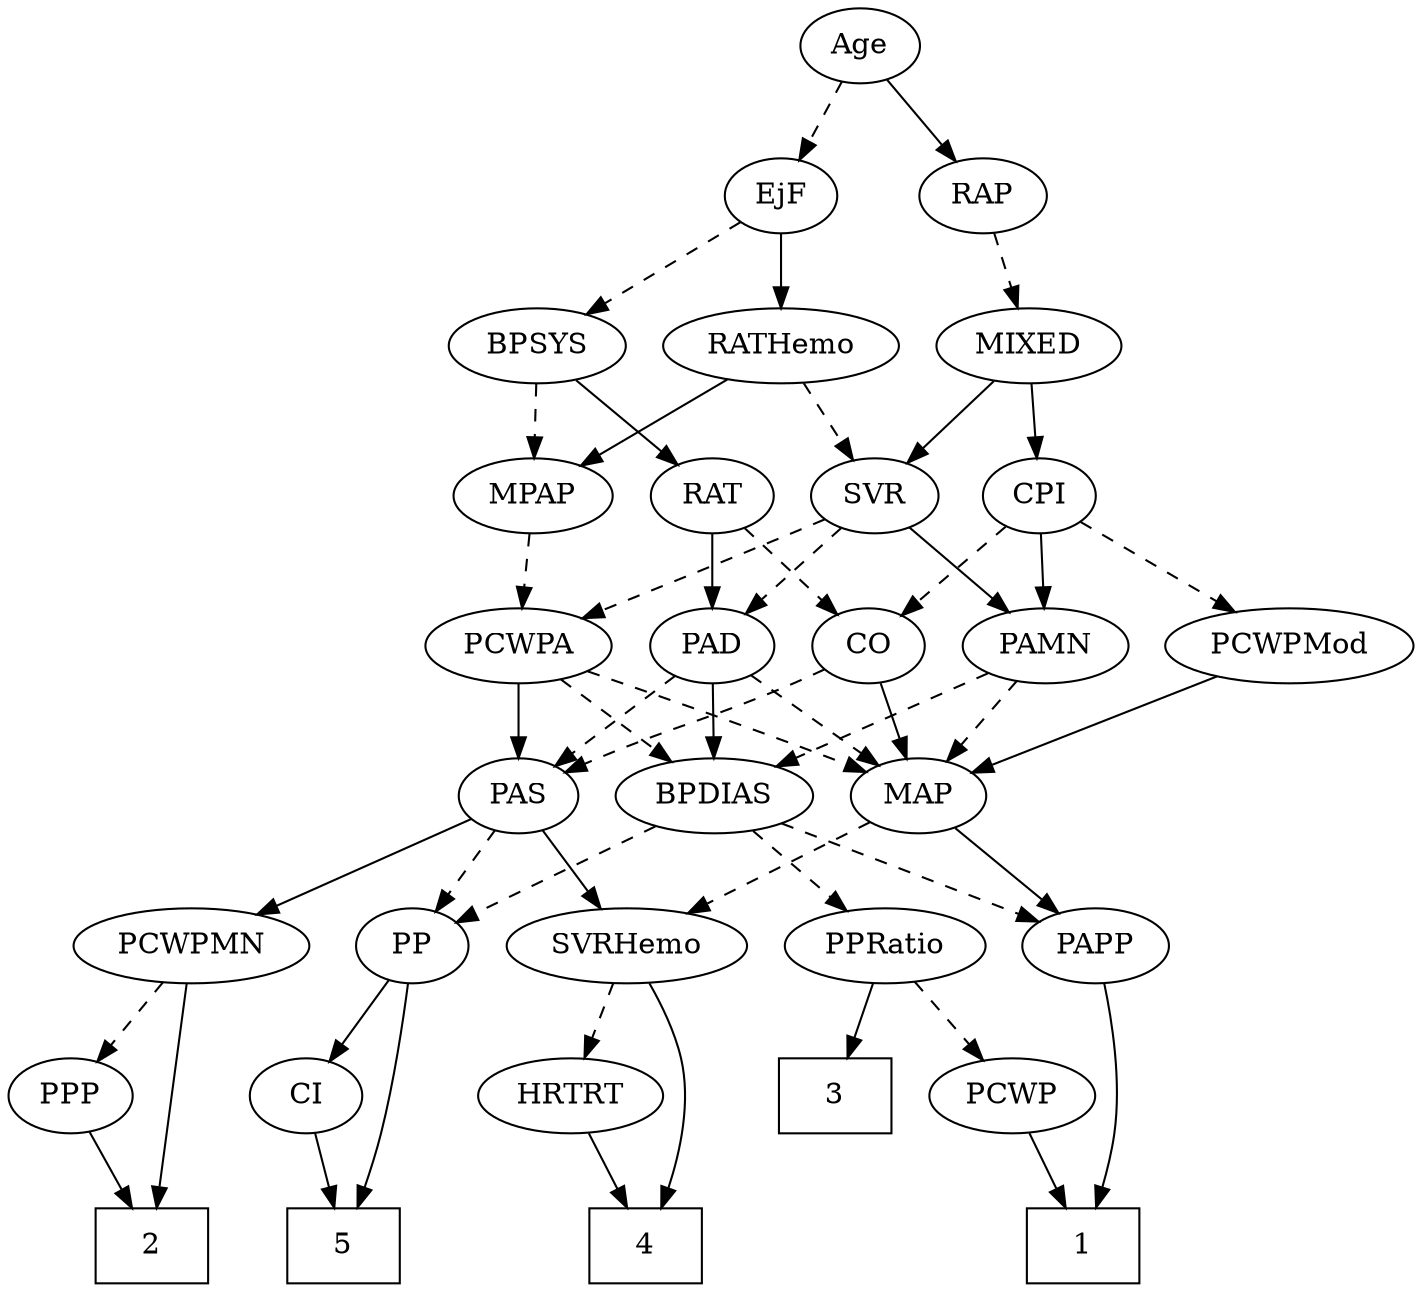strict digraph {
	graph [bb="0,0,633,612"];
	node [label="\N"];
	1	[height=0.5,
		pos="494,18",
		shape=box,
		width=0.75];
	2	[height=0.5,
		pos="64,18",
		shape=box,
		width=0.75];
	3	[height=0.5,
		pos="383,90",
		shape=box,
		width=0.75];
	4	[height=0.5,
		pos="294,18",
		shape=box,
		width=0.75];
	5	[height=0.5,
		pos="155,18",
		shape=box,
		width=0.75];
	Age	[height=0.5,
		pos="387,594",
		width=0.75];
	EjF	[height=0.5,
		pos="351,522",
		width=0.75];
	Age -> EjF	[pos="e,359.3,539.15 378.65,576.76 374.29,568.28 368.85,557.71 363.96,548.2",
		style=dashed];
	RAP	[height=0.5,
		pos="441,522",
		width=0.77632];
	Age -> RAP	[pos="e,429.05,538.49 398.98,577.46 405.98,568.4 414.94,556.79 422.79,546.61",
		style=solid];
	BPSYS	[height=0.5,
		pos="246,450",
		width=1.0471];
	EjF -> BPSYS	[pos="e,267.14,465.09 332.23,508.49 316.51,498.01 293.81,482.87 275.64,470.76",
		style=dashed];
	RATHemo	[height=0.5,
		pos="351,450",
		width=1.3721];
	EjF -> RATHemo	[pos="e,351,468.1 351,503.7 351,495.98 351,486.71 351,478.11",
		style=solid];
	MIXED	[height=0.5,
		pos="459,450",
		width=1.1193];
	RAP -> MIXED	[pos="e,454.56,468.28 445.36,504.05 447.36,496.26 449.79,486.82 452.04,478.08",
		style=dashed];
	CPI	[height=0.5,
		pos="470,378",
		width=0.75];
	MIXED -> CPI	[pos="e,467.31,396.1 461.72,431.7 462.93,423.98 464.39,414.71 465.74,406.11",
		style=solid];
	SVR	[height=0.5,
		pos="393,378",
		width=0.77632];
	MIXED -> SVR	[pos="e,407.01,393.86 444.02,433.12 435.17,423.73 423.83,411.7 414.09,401.36",
		style=solid];
	MPAP	[height=0.5,
		pos="240,378",
		width=0.97491];
	PCWPA	[height=0.5,
		pos="232,306",
		width=1.1555];
	MPAP -> PCWPA	[pos="e,233.95,324.1 238.02,359.7 237.14,351.98 236.08,342.71 235.1,334.11",
		style=dashed];
	BPSYS -> MPAP	[pos="e,241.47,396.1 244.52,431.7 243.86,423.98 243.06,414.71 242.32,406.11",
		style=dashed];
	RAT	[height=0.5,
		pos="320,378",
		width=0.75827];
	BPSYS -> RAT	[pos="e,304.63,393.54 262.42,433.46 272.66,423.78 285.99,411.17 297.24,400.53",
		style=solid];
	PAD	[height=0.5,
		pos="320,306",
		width=0.79437];
	PAS	[height=0.5,
		pos="233,234",
		width=0.75];
	PAD -> PAS	[pos="e,249.56,248.33 302.81,291.17 289.9,280.78 272.02,266.4 257.6,254.79",
		style=dashed];
	BPDIAS	[height=0.5,
		pos="320,234",
		width=1.1735];
	PAD -> BPDIAS	[pos="e,320,252.1 320,287.7 320,279.98 320,270.71 320,262.11",
		style=solid];
	MAP	[height=0.5,
		pos="411,234",
		width=0.84854];
	PAD -> MAP	[pos="e,393.2,248.69 337.55,291.5 351.05,281.11 369.93,266.59 385.17,254.87",
		style=dashed];
	CO	[height=0.5,
		pos="394,306",
		width=0.75];
	CO -> PAS	[pos="e,254.23,245.27 372.77,294.73 367.94,292.46 362.81,290.11 358,288 318.91,270.88 308.09,269.12 269,252 267.2,251.21 265.35,250.38 \
263.49,249.54",
		style=dashed];
	CO -> MAP	[pos="e,406.8,252.28 398.12,288.05 400.01,280.26 402.3,270.82 404.42,262.08",
		style=solid];
	PCWPMN	[height=0.5,
		pos="82,162",
		width=1.3902];
	PAS -> PCWPMN	[pos="e,111.37,176.62 211.37,222.97 187.77,212.03 149.54,194.31 120.74,180.96",
		style=solid];
	SVRHemo	[height=0.5,
		pos="281,162",
		width=1.3902];
	PAS -> SVRHemo	[pos="e,269.48,179.8 243.89,217.12 249.74,208.59 257.08,197.89 263.68,188.25",
		style=solid];
	PP	[height=0.5,
		pos="186,162",
		width=0.75];
	PAS -> PP	[pos="e,196.62,178.82 222.33,217.12 216.45,208.34 209.01,197.26 202.39,187.42",
		style=dashed];
	PAMN	[height=0.5,
		pos="475,306",
		width=1.011];
	PAMN -> BPDIAS	[pos="e,347.86,247.58 449.06,293.28 423.89,281.92 385.46,264.56 357.07,251.74",
		style=dashed];
	PAMN -> MAP	[pos="e,425.03,250.34 460.48,289.12 452.01,279.86 441.2,268.03 431.84,257.79",
		style=dashed];
	RATHemo -> MPAP	[pos="e,261.25,392.4 327.46,434.15 310.62,423.53 287.81,409.15 269.71,397.74",
		style=solid];
	RATHemo -> SVR	[pos="e,383.22,395.31 361.17,432.05 366.19,423.68 372.36,413.4 377.92,404.13",
		style=dashed];
	CPI -> CO	[pos="e,409.36,321.14 454.62,362.83 443.8,352.87 429.14,339.37 416.95,328.14",
		style=dashed];
	CPI -> PAMN	[pos="e,473.78,324.1 471.24,359.7 471.79,351.98 472.45,342.71 473.06,334.11",
		style=solid];
	PCWPMod	[height=0.5,
		pos="581,306",
		width=1.4443];
	CPI -> PCWPMod	[pos="e,557.15,322.04 489.08,364.97 505.42,354.66 529.3,339.6 548.63,327.41",
		style=dashed];
	RAT -> PAD	[pos="e,320,324.1 320,359.7 320,351.98 320,342.71 320,334.11",
		style=solid];
	RAT -> CO	[pos="e,379.05,321.14 334.98,362.83 345.51,352.87 359.78,339.37 371.66,328.14",
		style=dashed];
	SVR -> PAD	[pos="e,335.11,321.49 377.87,362.5 367.69,352.73 354.09,339.69 342.63,328.7",
		style=dashed];
	SVR -> PAMN	[pos="e,457.41,322.01 409.2,363.17 420.72,353.34 436.42,339.93 449.6,328.69",
		style=solid];
	SVR -> PCWPA	[pos="e,260.91,319.1 370.74,366.66 365.89,364.44 360.78,362.12 356,360 327.37,347.31 294.81,333.41 270.24,323.03",
		style=dashed];
	PCWPMod -> MAP	[pos="e,435.28,245 548.62,291.67 518.81,279.39 474.75,261.25 444.56,248.82",
		style=solid];
	PCWPA -> PAS	[pos="e,232.76,252.1 232.25,287.7 232.36,279.98 232.49,270.71 232.61,262.11",
		style=solid];
	PCWPA -> BPDIAS	[pos="e,300.94,250.16 251.09,289.81 263.32,280.09 279.37,267.32 292.9,256.56",
		style=dashed];
	PCWPA -> MAP	[pos="e,386.95,245.4 262.5,293.75 290.75,283.24 333.87,266.96 371,252 373.18,251.12 375.43,250.2 377.69,249.27",
		style=dashed];
	PCWPMN -> 2	[pos="e,66.179,36.189 79.829,143.87 76.761,119.67 71.125,75.211 67.472,46.393",
		style=solid];
	PPP	[height=0.5,
		pos="27,90",
		width=0.75];
	PCWPMN -> PPP	[pos="e,39.187,106.51 68.966,144.41 61.988,135.53 53.274,124.44 45.597,114.67",
		style=dashed];
	SVRHemo -> 4	[pos="e,301.05,36.221 292.6,144.2 298.79,134.18 305.79,120.93 309,108 314.11,87.404 309.61,63.693 304.25,45.926",
		style=solid];
	HRTRT	[height=0.5,
		pos="260,90",
		width=1.1013];
	SVRHemo -> HRTRT	[pos="e,265.18,108.28 275.92,144.05 273.58,136.26 270.75,126.82 268.12,118.08",
		style=dashed];
	BPDIAS -> PP	[pos="e,206.92,173.93 294.16,219.5 271.84,207.84 239.56,190.98 216.07,178.71",
		style=dashed];
	PPRatio	[height=0.5,
		pos="389,162",
		width=1.1013];
	BPDIAS -> PPRatio	[pos="e,373.4,178.82 335.66,217.12 344.66,207.99 356.12,196.36 366.11,186.22",
		style=dashed];
	PAPP	[height=0.5,
		pos="478,162",
		width=0.88464];
	BPDIAS -> PAPP	[pos="e,453.62,173.8 348.25,220.49 375.2,208.54 415.83,190.55 444.42,177.88",
		style=dashed];
	MAP -> SVRHemo	[pos="e,307.79,177.42 389.24,221.28 369.46,210.63 339.9,194.72 316.67,182.21",
		style=dashed];
	MAP -> PAPP	[pos="e,463.49,178.16 425.54,217.81 434.58,208.36 446.37,196.04 456.49,185.48",
		style=solid];
	PP -> 5	[pos="e,161.82,36.43 184.42,143.76 182.55,125.7 178.92,96.594 173,72 170.93,63.403 168.06,54.22 165.21,45.956",
		style=solid];
	CI	[height=0.5,
		pos="137,90",
		width=0.75];
	PP -> CI	[pos="e,147.84,106.49 175.13,145.46 168.84,136.49 160.81,125.02 153.74,114.92",
		style=solid];
	PPP -> 2	[pos="e,54.949,36.124 35.582,72.765 39.937,64.525 45.333,54.317 50.249,45.016",
		style=solid];
	PPRatio -> 3	[pos="e,384.47,108.1 387.52,143.7 386.86,135.98 386.06,126.71 385.32,118.11",
		style=solid];
	PCWP	[height=0.5,
		pos="463,90",
		width=0.97491];
	PPRatio -> PCWP	[pos="e,446.88,106.25 405.42,145.46 415.46,135.97 428.45,123.68 439.55,113.18",
		style=dashed];
	PCWP -> 1	[pos="e,486.35,36.275 470.5,72.055 474.03,64.091 478.32,54.411 482.26,45.51",
		style=solid];
	CI -> 5	[pos="e,150.56,36.275 141.36,72.055 143.36,64.261 145.79,54.822 148.04,46.079",
		style=solid];
	PAPP -> 1	[pos="e,500.51,36.273 489.41,145.18 495.97,135.09 503.57,121.41 507,108 512.24,87.513 508.3,63.795 503.42,45.999",
		style=solid];
	HRTRT -> 4	[pos="e,285.61,36.275 268.23,72.055 272.1,64.091 276.8,54.411 281.12,45.51",
		style=solid];
}
